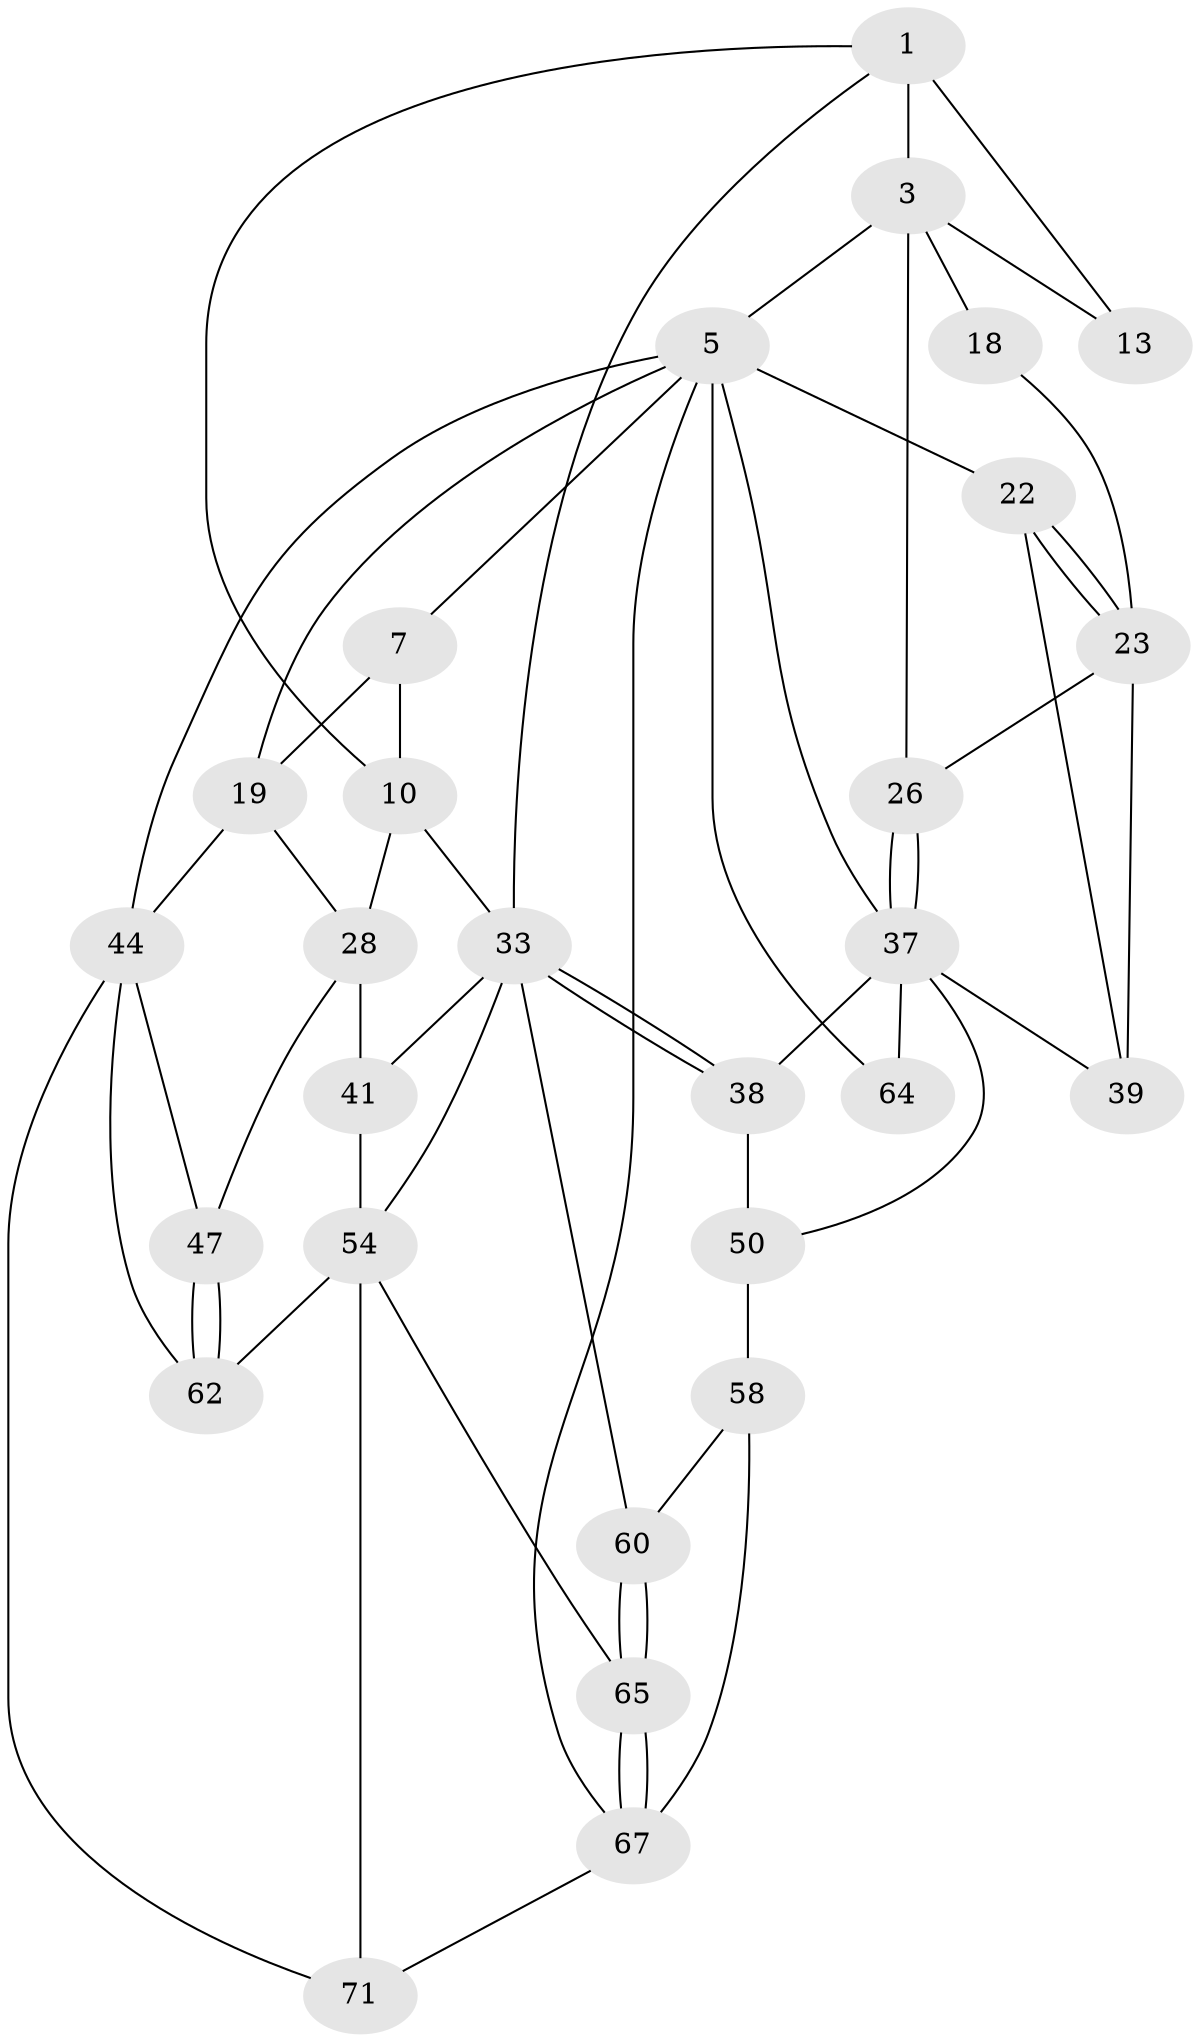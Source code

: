 // original degree distribution, {3: 0.027777777777777776, 4: 0.2916666666666667, 6: 0.2638888888888889, 5: 0.4166666666666667}
// Generated by graph-tools (version 1.1) at 2025/21/03/04/25 18:21:13]
// undirected, 28 vertices, 58 edges
graph export_dot {
graph [start="1"]
  node [color=gray90,style=filled];
  1 [pos="+0.34435104561004065+0",super="+2+8"];
  3 [pos="+0.6836306630952704+0",super="+4+14"];
  5 [pos="+1+0",super="+6+56+20"];
  7 [pos="+0.1621483832415472+0",super="+12"];
  10 [pos="+0.34081014537106563+0.33571263005721436",super="+11+31"];
  13 [pos="+0.4682053895078955+0.293948316397341"];
  18 [pos="+0.8341139862136695+0.27426947622076764"];
  19 [pos="+0+0.36570186513912245",super="+30"];
  22 [pos="+1+0.4765210092809763"];
  23 [pos="+1+0.4658829937505956",super="+24+36"];
  26 [pos="+0.7218659971427006+0.41899545384646925"];
  28 [pos="+0.17132630877583552+0.36648215710904797",super="+29+32"];
  33 [pos="+0.5407150921816578+0.6418132791286675",super="+34"];
  37 [pos="+0.7361970225218137+0.645834749863815",super="+40"];
  38 [pos="+0.6454995784276768+0.6563992055646087"];
  39 [pos="+0.8016916236481377+0.6593752931994789"];
  41 [pos="+0.21843096354350014+0.6545420810501037",super="+42"];
  44 [pos="+0+0.7129762298586111",super="+45"];
  47 [pos="+0+0.7415743195072544"];
  50 [pos="+0.7383551678120038+0.8377686728178981",super="+51"];
  54 [pos="+0.33798771485106693+0.8072067892641197",super="+55+66"];
  58 [pos="+0.6475060520968597+0.7922635895176752",super="+59+63"];
  60 [pos="+0.5606759205282722+0.7969513706690758"];
  62 [pos="+0.1796746117011365+0.8511504202101077"];
  64 [pos="+0.8722772030359948+0.8312446893797796"];
  65 [pos="+0.4782679220517525+0.897213730914631"];
  67 [pos="+0.6465410713252348+0.9205630094796362",super="+68"];
  71 [pos="+0.4832930947043883+1",super="+72"];
  1 -- 3 [weight=2];
  1 -- 13 [weight=2];
  1 -- 33;
  1 -- 10;
  3 -- 18 [weight=2];
  3 -- 5 [weight=2];
  3 -- 26;
  3 -- 13;
  5 -- 19;
  5 -- 7;
  5 -- 64 [weight=2];
  5 -- 67;
  5 -- 44 [weight=2];
  5 -- 37 [weight=2];
  5 -- 22;
  7 -- 19;
  7 -- 10;
  10 -- 28 [weight=2];
  10 -- 33;
  18 -- 23;
  19 -- 28;
  19 -- 44;
  22 -- 23;
  22 -- 23;
  22 -- 39;
  23 -- 26;
  23 -- 39;
  26 -- 37;
  26 -- 37;
  28 -- 41 [weight=2];
  28 -- 47;
  33 -- 38;
  33 -- 38;
  33 -- 54;
  33 -- 41;
  33 -- 60;
  37 -- 38;
  37 -- 64;
  37 -- 50;
  37 -- 39;
  38 -- 50;
  41 -- 54;
  44 -- 47;
  44 -- 62;
  44 -- 71;
  47 -- 62;
  47 -- 62;
  50 -- 58 [weight=2];
  54 -- 62;
  54 -- 65;
  54 -- 71 [weight=2];
  58 -- 67 [weight=2];
  58 -- 60;
  60 -- 65;
  60 -- 65;
  65 -- 67;
  65 -- 67;
  67 -- 71;
}
